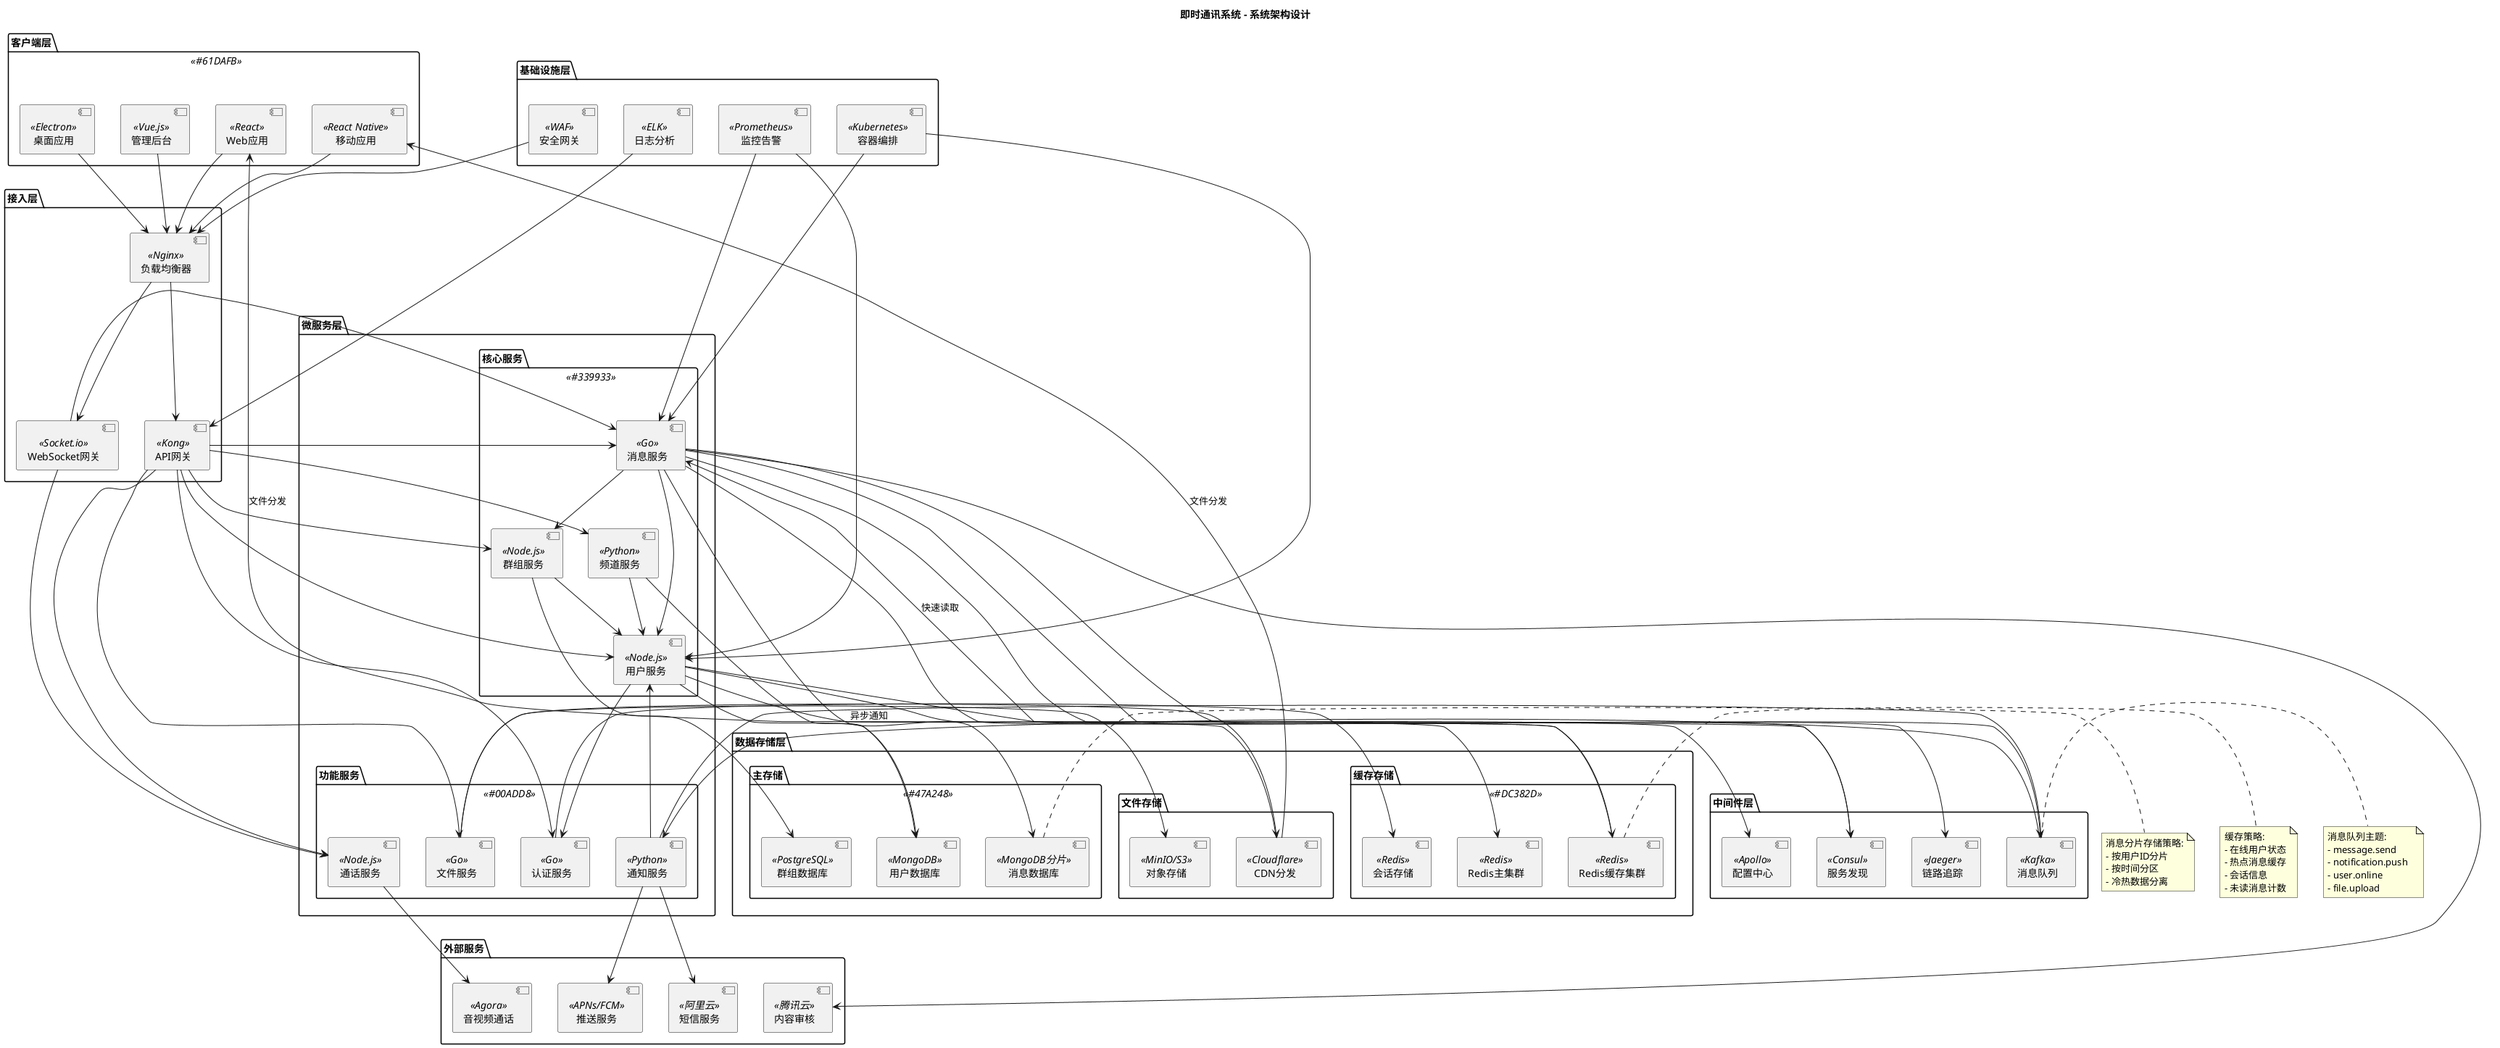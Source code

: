 @startuml
title 即时通讯系统 - 系统架构设计

!define REACT_COLOR #61DAFB
!define NODE_COLOR #339933
!define GO_COLOR #00ADD8
!define PYTHON_COLOR #3776AB
!define MONGO_COLOR #47A248
!define REDIS_COLOR #DC382D

package "客户端层" <<REACT_COLOR>> {
    [Web应用] as WebApp <<React>>
    [移动应用] as MobileApp <<React Native>>
    [桌面应用] as DesktopApp <<Electron>>
    [管理后台] as AdminPanel <<Vue.js>>
}

package "接入层" {
    [负载均衡器] as LoadBalancer <<Nginx>>
    [API网关] as APIGateway <<Kong>>
    [WebSocket网关] as WSGateway <<Socket.io>>
}

package "微服务层" {
    package "核心服务" <<NODE_COLOR>> {
        [用户服务] as UserService <<Node.js>>
        [消息服务] as MessageService <<Go>>
        [群组服务] as GroupService <<Node.js>>
        [频道服务] as ChannelService <<Python>>
    }
    
    package "功能服务" <<GO_COLOR>> {
        [文件服务] as FileService <<Go>>
        [通话服务] as CallService <<Node.js>>
        [认证服务] as AuthService <<Go>>
        [通知服务] as NotificationService <<Python>>
    }
}

package "中间件层" {
    [消息队列] as MessageQueue <<Kafka>>
    [服务发现] as ServiceDiscovery <<Consul>>
    [配置中心] as ConfigCenter <<Apollo>>
    [链路追踪] as Tracing <<Jaeger>>
}

package "数据存储层" {
    package "主存储" <<MONGO_COLOR>> {
        [用户数据库] as UserDB <<MongoDB>>
        [消息数据库] as MessageDB <<MongoDB分片>>
        [群组数据库] as GroupDB <<PostgreSQL>>
    }
    
    package "缓存存储" <<REDIS_COLOR>> {
        [Redis主集群] as RedisMain <<Redis>>
        [Redis缓存集群] as RedisCache <<Redis>>
        [会话存储] as SessionStore <<Redis>>
    }
    
    package "文件存储" {
        [对象存储] as ObjectStorage <<MinIO/S3>>
        [CDN分发] as CDN <<Cloudflare>>
    }
}

package "基础设施层" {
    [监控告警] as Monitoring <<Prometheus>>
    [日志分析] as Logging <<ELK>>
    [安全网关] as Security <<WAF>>
    [容器编排] as Container <<Kubernetes>>
}

package "外部服务" {
    [推送服务] as PushService <<APNs/FCM>>
    [短信服务] as SMSService <<阿里云>>
    [音视频通话] as RTCService <<Agora>>
    [内容审核] as ContentFilter <<腾讯云>>
}

' 客户端到接入层
WebApp --> LoadBalancer
MobileApp --> LoadBalancer  
DesktopApp --> LoadBalancer
AdminPanel --> LoadBalancer

' 接入层内部
LoadBalancer --> APIGateway
LoadBalancer --> WSGateway

' 接入层到微服务
APIGateway --> UserService
APIGateway --> MessageService
APIGateway --> GroupService
APIGateway --> ChannelService
APIGateway --> FileService
APIGateway --> CallService
APIGateway --> AuthService

WSGateway --> MessageService
WSGateway --> CallService

' 微服务内部调用
UserService --> AuthService
MessageService --> UserService
MessageService --> GroupService
GroupService --> UserService
ChannelService --> UserService
NotificationService --> UserService

' 微服务到中间件
MessageService --> MessageQueue
NotificationService --> MessageQueue
UserService --> ServiceDiscovery
MessageService --> ServiceDiscovery
UserService --> ConfigCenter
MessageService --> Tracing

' 微服务到数据存储
UserService --> UserDB
MessageService --> MessageDB
GroupService --> GroupDB
ChannelService --> UserDB

UserService --> RedisMain
MessageService --> RedisCache
AuthService --> SessionStore

FileService --> ObjectStorage
FileService --> CDN

' 外部服务集成
NotificationService --> PushService
NotificationService --> SMSService
CallService --> RTCService
MessageService --> ContentFilter

' 基础设施监控
Monitoring --> UserService
Monitoring --> MessageService
Logging --> APIGateway
Security --> LoadBalancer
Container --> UserService
Container --> MessageService

' 数据流向
MessageQueue --> NotificationService : "异步通知"
RedisCache --> MessageService : "快速读取"
CDN --> WebApp : "文件分发"
CDN --> MobileApp : "文件分发"

note right of MessageDB
  消息分片存储策略:
  - 按用户ID分片
  - 按时间分区
  - 冷热数据分离
end note

note right of RedisCache
  缓存策略:
  - 在线用户状态
  - 热点消息缓存
  - 会话信息
  - 未读消息计数
end note

note right of MessageQueue
  消息队列主题:
  - message.send
  - notification.push  
  - user.online
  - file.upload
end note

@enduml 